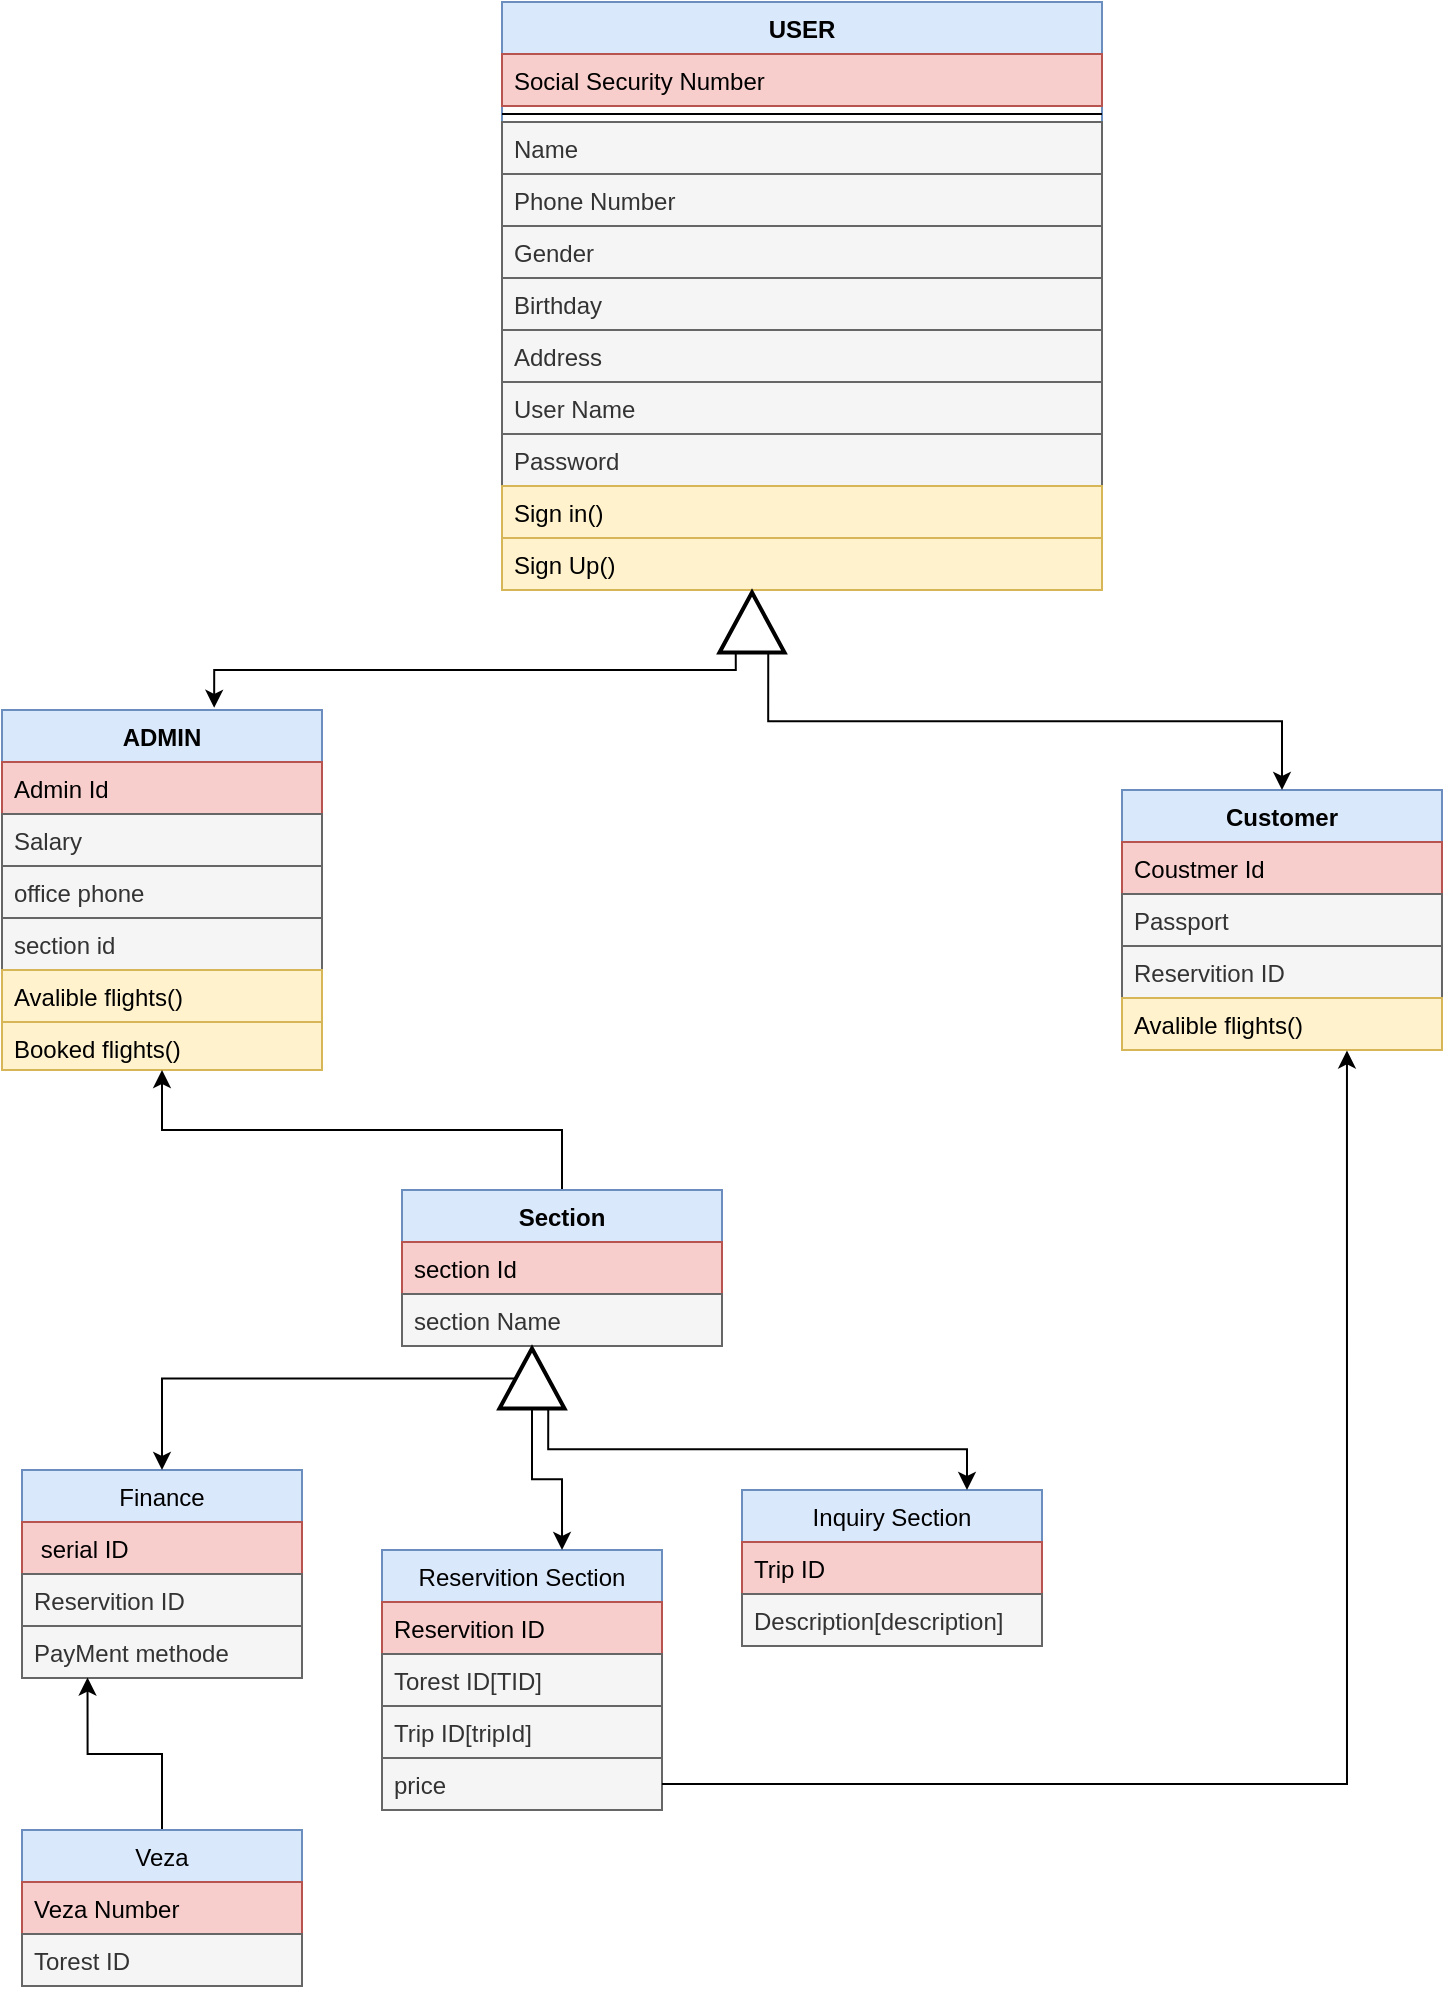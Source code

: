 <mxfile version="15.4.0" type="device"><diagram id="RKj2nMoShltvSRGNYtJf" name="Page-1"><mxGraphModel dx="1024" dy="592" grid="1" gridSize="10" guides="1" tooltips="1" connect="1" arrows="1" fold="1" page="1" pageScale="1" pageWidth="850" pageHeight="1100" math="0" shadow="0"><root><mxCell id="0"/><mxCell id="1" parent="0"/><mxCell id="Mr6nMcPRezqtpET8N30E-11" value="USER" style="swimlane;fontStyle=1;align=center;verticalAlign=top;childLayout=stackLayout;horizontal=1;startSize=26;horizontalStack=0;resizeParent=1;resizeParentMax=0;resizeLast=0;collapsible=1;marginBottom=0;fillColor=#dae8fc;strokeColor=#6c8ebf;fontColor=#000000;" vertex="1" parent="1"><mxGeometry x="260" y="36" width="300" height="294" as="geometry"/></mxCell><mxCell id="Mr6nMcPRezqtpET8N30E-12" value="Social Security Number" style="text;strokeColor=#b85450;fillColor=#f8cecc;align=left;verticalAlign=top;spacingLeft=4;spacingRight=4;overflow=hidden;rotatable=0;points=[[0,0.5],[1,0.5]];portConstraint=eastwest;" vertex="1" parent="Mr6nMcPRezqtpET8N30E-11"><mxGeometry y="26" width="300" height="26" as="geometry"/></mxCell><mxCell id="Mr6nMcPRezqtpET8N30E-13" value="" style="line;strokeWidth=1;fillColor=none;align=left;verticalAlign=middle;spacingTop=-1;spacingLeft=3;spacingRight=3;rotatable=0;labelPosition=right;points=[];portConstraint=eastwest;" vertex="1" parent="Mr6nMcPRezqtpET8N30E-11"><mxGeometry y="52" width="300" height="8" as="geometry"/></mxCell><mxCell id="Mr6nMcPRezqtpET8N30E-15" value="Name" style="text;strokeColor=#666666;fillColor=#f5f5f5;align=left;verticalAlign=top;spacingLeft=4;spacingRight=4;overflow=hidden;rotatable=0;points=[[0,0.5],[1,0.5]];portConstraint=eastwest;fontColor=#333333;" vertex="1" parent="Mr6nMcPRezqtpET8N30E-11"><mxGeometry y="60" width="300" height="26" as="geometry"/></mxCell><mxCell id="Mr6nMcPRezqtpET8N30E-16" value="Phone Number" style="text;strokeColor=#666666;fillColor=#f5f5f5;align=left;verticalAlign=top;spacingLeft=4;spacingRight=4;overflow=hidden;rotatable=0;points=[[0,0.5],[1,0.5]];portConstraint=eastwest;fontColor=#333333;" vertex="1" parent="Mr6nMcPRezqtpET8N30E-11"><mxGeometry y="86" width="300" height="26" as="geometry"/></mxCell><mxCell id="Mr6nMcPRezqtpET8N30E-17" value="Gender" style="text;strokeColor=#666666;fillColor=#f5f5f5;align=left;verticalAlign=top;spacingLeft=4;spacingRight=4;overflow=hidden;rotatable=0;points=[[0,0.5],[1,0.5]];portConstraint=eastwest;fontColor=#333333;" vertex="1" parent="Mr6nMcPRezqtpET8N30E-11"><mxGeometry y="112" width="300" height="26" as="geometry"/></mxCell><mxCell id="Mr6nMcPRezqtpET8N30E-18" value="Birthday" style="text;strokeColor=#666666;fillColor=#f5f5f5;align=left;verticalAlign=top;spacingLeft=4;spacingRight=4;overflow=hidden;rotatable=0;points=[[0,0.5],[1,0.5]];portConstraint=eastwest;fontColor=#333333;" vertex="1" parent="Mr6nMcPRezqtpET8N30E-11"><mxGeometry y="138" width="300" height="26" as="geometry"/></mxCell><mxCell id="Mr6nMcPRezqtpET8N30E-21" value="Address" style="text;strokeColor=#666666;fillColor=#f5f5f5;align=left;verticalAlign=top;spacingLeft=4;spacingRight=4;overflow=hidden;rotatable=0;points=[[0,0.5],[1,0.5]];portConstraint=eastwest;fontColor=#333333;" vertex="1" parent="Mr6nMcPRezqtpET8N30E-11"><mxGeometry y="164" width="300" height="26" as="geometry"/></mxCell><mxCell id="Mr6nMcPRezqtpET8N30E-19" value="User Name" style="text;strokeColor=#666666;fillColor=#f5f5f5;align=left;verticalAlign=top;spacingLeft=4;spacingRight=4;overflow=hidden;rotatable=0;points=[[0,0.5],[1,0.5]];portConstraint=eastwest;fontColor=#333333;" vertex="1" parent="Mr6nMcPRezqtpET8N30E-11"><mxGeometry y="190" width="300" height="26" as="geometry"/></mxCell><mxCell id="Mr6nMcPRezqtpET8N30E-20" value="Password" style="text;strokeColor=#666666;fillColor=#f5f5f5;align=left;verticalAlign=top;spacingLeft=4;spacingRight=4;overflow=hidden;rotatable=0;points=[[0,0.5],[1,0.5]];portConstraint=eastwest;fontColor=#333333;" vertex="1" parent="Mr6nMcPRezqtpET8N30E-11"><mxGeometry y="216" width="300" height="26" as="geometry"/></mxCell><mxCell id="Mr6nMcPRezqtpET8N30E-14" value="Sign in()" style="text;strokeColor=#d6b656;fillColor=#fff2cc;align=left;verticalAlign=top;spacingLeft=4;spacingRight=4;overflow=hidden;rotatable=0;points=[[0,0.5],[1,0.5]];portConstraint=eastwest;" vertex="1" parent="Mr6nMcPRezqtpET8N30E-11"><mxGeometry y="242" width="300" height="26" as="geometry"/></mxCell><mxCell id="Mr6nMcPRezqtpET8N30E-22" value="Sign Up()" style="text;strokeColor=#d6b656;fillColor=#fff2cc;align=left;verticalAlign=top;spacingLeft=4;spacingRight=4;overflow=hidden;rotatable=0;points=[[0,0.5],[1,0.5]];portConstraint=eastwest;" vertex="1" parent="Mr6nMcPRezqtpET8N30E-11"><mxGeometry y="268" width="300" height="26" as="geometry"/></mxCell><mxCell id="Mr6nMcPRezqtpET8N30E-24" value="Customer" style="swimlane;fontStyle=1;align=center;verticalAlign=top;childLayout=stackLayout;horizontal=1;startSize=26;horizontalStack=0;resizeParent=1;resizeParentMax=0;resizeLast=0;collapsible=1;marginBottom=0;fillColor=#dae8fc;strokeColor=#6c8ebf;" vertex="1" parent="1"><mxGeometry x="570" y="430" width="160" height="130" as="geometry"/></mxCell><mxCell id="Mr6nMcPRezqtpET8N30E-25" value="Coustmer Id" style="text;strokeColor=#b85450;fillColor=#f8cecc;align=left;verticalAlign=top;spacingLeft=4;spacingRight=4;overflow=hidden;rotatable=0;points=[[0,0.5],[1,0.5]];portConstraint=eastwest;" vertex="1" parent="Mr6nMcPRezqtpET8N30E-24"><mxGeometry y="26" width="160" height="26" as="geometry"/></mxCell><mxCell id="Mr6nMcPRezqtpET8N30E-51" value="Passport" style="text;strokeColor=#666666;fillColor=#f5f5f5;align=left;verticalAlign=top;spacingLeft=4;spacingRight=4;overflow=hidden;rotatable=0;points=[[0,0.5],[1,0.5]];portConstraint=eastwest;fontColor=#333333;" vertex="1" parent="Mr6nMcPRezqtpET8N30E-24"><mxGeometry y="52" width="160" height="26" as="geometry"/></mxCell><mxCell id="Mr6nMcPRezqtpET8N30E-45" value="Reservition ID" style="text;strokeColor=#666666;fillColor=#f5f5f5;align=left;verticalAlign=top;spacingLeft=4;spacingRight=4;overflow=hidden;rotatable=0;points=[[0,0.5],[1,0.5]];portConstraint=eastwest;fontColor=#333333;" vertex="1" parent="Mr6nMcPRezqtpET8N30E-24"><mxGeometry y="78" width="160" height="26" as="geometry"/></mxCell><mxCell id="Mr6nMcPRezqtpET8N30E-27" value="Avalible flights()" style="text;strokeColor=#d6b656;fillColor=#fff2cc;align=left;verticalAlign=top;spacingLeft=4;spacingRight=4;overflow=hidden;rotatable=0;points=[[0,0.5],[1,0.5]];portConstraint=eastwest;" vertex="1" parent="Mr6nMcPRezqtpET8N30E-24"><mxGeometry y="104" width="160" height="26" as="geometry"/></mxCell><mxCell id="Mr6nMcPRezqtpET8N30E-28" value="ADMIN" style="swimlane;fontStyle=1;align=center;verticalAlign=top;childLayout=stackLayout;horizontal=1;startSize=26;horizontalStack=0;resizeParent=1;resizeParentMax=0;resizeLast=0;collapsible=1;marginBottom=0;fillColor=#dae8fc;strokeColor=#6c8ebf;" vertex="1" parent="1"><mxGeometry x="10" y="390" width="160" height="180" as="geometry"/></mxCell><mxCell id="Mr6nMcPRezqtpET8N30E-50" value="Admin Id" style="text;strokeColor=#b85450;fillColor=#f8cecc;align=left;verticalAlign=top;spacingLeft=4;spacingRight=4;overflow=hidden;rotatable=0;points=[[0,0.5],[1,0.5]];portConstraint=eastwest;" vertex="1" parent="Mr6nMcPRezqtpET8N30E-28"><mxGeometry y="26" width="160" height="26" as="geometry"/></mxCell><mxCell id="Mr6nMcPRezqtpET8N30E-29" value="Salary" style="text;strokeColor=#666666;fillColor=#f5f5f5;align=left;verticalAlign=top;spacingLeft=4;spacingRight=4;overflow=hidden;rotatable=0;points=[[0,0.5],[1,0.5]];portConstraint=eastwest;fontColor=#333333;" vertex="1" parent="Mr6nMcPRezqtpET8N30E-28"><mxGeometry y="52" width="160" height="26" as="geometry"/></mxCell><mxCell id="Mr6nMcPRezqtpET8N30E-38" value="office phone" style="text;strokeColor=#666666;fillColor=#f5f5f5;align=left;verticalAlign=top;spacingLeft=4;spacingRight=4;overflow=hidden;rotatable=0;points=[[0,0.5],[1,0.5]];portConstraint=eastwest;fontColor=#333333;" vertex="1" parent="Mr6nMcPRezqtpET8N30E-28"><mxGeometry y="78" width="160" height="26" as="geometry"/></mxCell><mxCell id="Mr6nMcPRezqtpET8N30E-39" value="section id" style="text;strokeColor=#666666;fillColor=#f5f5f5;align=left;verticalAlign=top;spacingLeft=4;spacingRight=4;overflow=hidden;rotatable=0;points=[[0,0.5],[1,0.5]];portConstraint=eastwest;fontColor=#333333;" vertex="1" parent="Mr6nMcPRezqtpET8N30E-28"><mxGeometry y="104" width="160" height="26" as="geometry"/></mxCell><mxCell id="Mr6nMcPRezqtpET8N30E-31" value="Avalible flights()" style="text;strokeColor=#d6b656;fillColor=#fff2cc;align=left;verticalAlign=top;spacingLeft=4;spacingRight=4;overflow=hidden;rotatable=0;points=[[0,0.5],[1,0.5]];portConstraint=eastwest;" vertex="1" parent="Mr6nMcPRezqtpET8N30E-28"><mxGeometry y="130" width="160" height="26" as="geometry"/></mxCell><mxCell id="Mr6nMcPRezqtpET8N30E-40" value="Booked flights()" style="text;strokeColor=#d6b656;fillColor=#fff2cc;align=left;verticalAlign=top;spacingLeft=4;spacingRight=4;overflow=hidden;rotatable=0;points=[[0,0.5],[1,0.5]];portConstraint=eastwest;" vertex="1" parent="Mr6nMcPRezqtpET8N30E-28"><mxGeometry y="156" width="160" height="24" as="geometry"/></mxCell><mxCell id="Mr6nMcPRezqtpET8N30E-83" style="edgeStyle=orthogonalEdgeStyle;rounded=0;orthogonalLoop=1;jettySize=auto;html=1;exitX=0;exitY=0.75;exitDx=0;exitDy=0;entryX=0.5;entryY=0;entryDx=0;entryDy=0;fontColor=#000000;" edge="1" parent="1" source="Mr6nMcPRezqtpET8N30E-32" target="Mr6nMcPRezqtpET8N30E-24"><mxGeometry relative="1" as="geometry"/></mxCell><mxCell id="Mr6nMcPRezqtpET8N30E-84" style="edgeStyle=orthogonalEdgeStyle;rounded=0;orthogonalLoop=1;jettySize=auto;html=1;exitX=0;exitY=0.25;exitDx=0;exitDy=0;entryX=0.663;entryY=-0.006;entryDx=0;entryDy=0;entryPerimeter=0;fontColor=#000000;" edge="1" parent="1" source="Mr6nMcPRezqtpET8N30E-32" target="Mr6nMcPRezqtpET8N30E-28"><mxGeometry relative="1" as="geometry"><Array as="points"><mxPoint x="377" y="370"/><mxPoint x="116" y="370"/></Array></mxGeometry></mxCell><mxCell id="Mr6nMcPRezqtpET8N30E-32" value="" style="triangle;whiteSpace=wrap;html=1;fontColor=#000000;strokeWidth=2;gradientColor=none;rotation=-90;" vertex="1" parent="1"><mxGeometry x="370" y="330" width="30" height="32.5" as="geometry"/></mxCell><mxCell id="Mr6nMcPRezqtpET8N30E-106" style="edgeStyle=orthogonalEdgeStyle;rounded=0;orthogonalLoop=1;jettySize=auto;html=1;exitX=0.5;exitY=0;exitDx=0;exitDy=0;entryX=0.5;entryY=1;entryDx=0;entryDy=0;entryPerimeter=0;fontColor=#000000;" edge="1" parent="1" source="Mr6nMcPRezqtpET8N30E-52" target="Mr6nMcPRezqtpET8N30E-40"><mxGeometry relative="1" as="geometry"/></mxCell><mxCell id="Mr6nMcPRezqtpET8N30E-52" value="Section" style="swimlane;fontStyle=1;align=center;verticalAlign=top;childLayout=stackLayout;horizontal=1;startSize=26;horizontalStack=0;resizeParent=1;resizeParentMax=0;resizeLast=0;collapsible=1;marginBottom=0;fillColor=#dae8fc;strokeColor=#6c8ebf;" vertex="1" parent="1"><mxGeometry x="210" y="630" width="160" height="78" as="geometry"/></mxCell><mxCell id="Mr6nMcPRezqtpET8N30E-53" value="section Id" style="text;strokeColor=#b85450;fillColor=#f8cecc;align=left;verticalAlign=top;spacingLeft=4;spacingRight=4;overflow=hidden;rotatable=0;points=[[0,0.5],[1,0.5]];portConstraint=eastwest;" vertex="1" parent="Mr6nMcPRezqtpET8N30E-52"><mxGeometry y="26" width="160" height="26" as="geometry"/></mxCell><mxCell id="Mr6nMcPRezqtpET8N30E-57" value="section Name" style="text;strokeColor=#666666;fillColor=#f5f5f5;align=left;verticalAlign=top;spacingLeft=4;spacingRight=4;overflow=hidden;rotatable=0;points=[[0,0.5],[1,0.5]];portConstraint=eastwest;fontColor=#333333;" vertex="1" parent="Mr6nMcPRezqtpET8N30E-52"><mxGeometry y="52" width="160" height="26" as="geometry"/></mxCell><mxCell id="Mr6nMcPRezqtpET8N30E-65" value="Inquiry Section" style="swimlane;fontStyle=0;childLayout=stackLayout;horizontal=1;startSize=26;fillColor=#dae8fc;horizontalStack=0;resizeParent=1;resizeParentMax=0;resizeLast=0;collapsible=1;marginBottom=0;strokeColor=#6c8ebf;" vertex="1" parent="1"><mxGeometry x="380" y="780" width="150" height="78" as="geometry"/></mxCell><mxCell id="Mr6nMcPRezqtpET8N30E-66" value="Trip ID" style="text;strokeColor=#b85450;fillColor=#f8cecc;align=left;verticalAlign=top;spacingLeft=4;spacingRight=4;overflow=hidden;rotatable=0;points=[[0,0.5],[1,0.5]];portConstraint=eastwest;" vertex="1" parent="Mr6nMcPRezqtpET8N30E-65"><mxGeometry y="26" width="150" height="26" as="geometry"/></mxCell><mxCell id="Mr6nMcPRezqtpET8N30E-67" value="Description[description]" style="text;strokeColor=#666666;fillColor=#f5f5f5;align=left;verticalAlign=top;spacingLeft=4;spacingRight=4;overflow=hidden;rotatable=0;points=[[0,0.5],[1,0.5]];portConstraint=eastwest;fontColor=#333333;" vertex="1" parent="Mr6nMcPRezqtpET8N30E-65"><mxGeometry y="52" width="150" height="26" as="geometry"/></mxCell><mxCell id="Mr6nMcPRezqtpET8N30E-68" value="Reservition Section" style="swimlane;fontStyle=0;childLayout=stackLayout;horizontal=1;startSize=26;fillColor=#dae8fc;horizontalStack=0;resizeParent=1;resizeParentMax=0;resizeLast=0;collapsible=1;marginBottom=0;strokeColor=#6c8ebf;" vertex="1" parent="1"><mxGeometry x="200" y="810" width="140" height="130" as="geometry"/></mxCell><mxCell id="Mr6nMcPRezqtpET8N30E-69" value="Reservition ID" style="text;strokeColor=#b85450;fillColor=#f8cecc;align=left;verticalAlign=top;spacingLeft=4;spacingRight=4;overflow=hidden;rotatable=0;points=[[0,0.5],[1,0.5]];portConstraint=eastwest;" vertex="1" parent="Mr6nMcPRezqtpET8N30E-68"><mxGeometry y="26" width="140" height="26" as="geometry"/></mxCell><mxCell id="Mr6nMcPRezqtpET8N30E-70" value="Torest ID[TID]&#10;" style="text;strokeColor=#666666;fillColor=#f5f5f5;align=left;verticalAlign=top;spacingLeft=4;spacingRight=4;overflow=hidden;rotatable=0;points=[[0,0.5],[1,0.5]];portConstraint=eastwest;fontColor=#333333;" vertex="1" parent="Mr6nMcPRezqtpET8N30E-68"><mxGeometry y="52" width="140" height="26" as="geometry"/></mxCell><mxCell id="Mr6nMcPRezqtpET8N30E-71" value="Trip ID[tripId]&#10;" style="text;strokeColor=#666666;fillColor=#f5f5f5;align=left;verticalAlign=top;spacingLeft=4;spacingRight=4;overflow=hidden;rotatable=0;points=[[0,0.5],[1,0.5]];portConstraint=eastwest;fontColor=#333333;" vertex="1" parent="Mr6nMcPRezqtpET8N30E-68"><mxGeometry y="78" width="140" height="26" as="geometry"/></mxCell><mxCell id="Mr6nMcPRezqtpET8N30E-72" value="price" style="text;strokeColor=#666666;fillColor=#f5f5f5;align=left;verticalAlign=top;spacingLeft=4;spacingRight=4;overflow=hidden;rotatable=0;points=[[0,0.5],[1,0.5]];portConstraint=eastwest;fontColor=#333333;" vertex="1" parent="Mr6nMcPRezqtpET8N30E-68"><mxGeometry y="104" width="140" height="26" as="geometry"/></mxCell><mxCell id="Mr6nMcPRezqtpET8N30E-73" value="Finance" style="swimlane;fontStyle=0;childLayout=stackLayout;horizontal=1;startSize=26;fillColor=#dae8fc;horizontalStack=0;resizeParent=1;resizeParentMax=0;resizeLast=0;collapsible=1;marginBottom=0;strokeColor=#6c8ebf;" vertex="1" parent="1"><mxGeometry x="20" y="770" width="140" height="104" as="geometry"/></mxCell><mxCell id="Mr6nMcPRezqtpET8N30E-76" value=" serial ID" style="text;strokeColor=#b85450;fillColor=#f8cecc;align=left;verticalAlign=top;spacingLeft=4;spacingRight=4;overflow=hidden;rotatable=0;points=[[0,0.5],[1,0.5]];portConstraint=eastwest;" vertex="1" parent="Mr6nMcPRezqtpET8N30E-73"><mxGeometry y="26" width="140" height="26" as="geometry"/></mxCell><mxCell id="Mr6nMcPRezqtpET8N30E-74" value="Reservition ID" style="text;strokeColor=#666666;fillColor=#f5f5f5;align=left;verticalAlign=top;spacingLeft=4;spacingRight=4;overflow=hidden;rotatable=0;points=[[0,0.5],[1,0.5]];portConstraint=eastwest;fontColor=#333333;" vertex="1" parent="Mr6nMcPRezqtpET8N30E-73"><mxGeometry y="52" width="140" height="26" as="geometry"/></mxCell><mxCell id="Mr6nMcPRezqtpET8N30E-75" value="PayMent methode" style="text;strokeColor=#666666;fillColor=#f5f5f5;align=left;verticalAlign=top;spacingLeft=4;spacingRight=4;overflow=hidden;rotatable=0;points=[[0,0.5],[1,0.5]];portConstraint=eastwest;fontColor=#333333;" vertex="1" parent="Mr6nMcPRezqtpET8N30E-73"><mxGeometry y="78" width="140" height="26" as="geometry"/></mxCell><mxCell id="Mr6nMcPRezqtpET8N30E-80" style="edgeStyle=orthogonalEdgeStyle;rounded=0;orthogonalLoop=1;jettySize=auto;html=1;exitX=0;exitY=0.5;exitDx=0;exitDy=0;entryX=0.643;entryY=0;entryDx=0;entryDy=0;entryPerimeter=0;fontColor=#000000;" edge="1" parent="1" source="Mr6nMcPRezqtpET8N30E-77" target="Mr6nMcPRezqtpET8N30E-68"><mxGeometry relative="1" as="geometry"/></mxCell><mxCell id="Mr6nMcPRezqtpET8N30E-101" style="edgeStyle=orthogonalEdgeStyle;rounded=0;orthogonalLoop=1;jettySize=auto;html=1;exitX=0;exitY=0.75;exitDx=0;exitDy=0;entryX=0.75;entryY=0;entryDx=0;entryDy=0;fontColor=#000000;" edge="1" parent="1" source="Mr6nMcPRezqtpET8N30E-77" target="Mr6nMcPRezqtpET8N30E-65"><mxGeometry relative="1" as="geometry"/></mxCell><mxCell id="Mr6nMcPRezqtpET8N30E-102" style="edgeStyle=orthogonalEdgeStyle;rounded=0;orthogonalLoop=1;jettySize=auto;html=1;exitX=0.5;exitY=0;exitDx=0;exitDy=0;fontColor=#000000;" edge="1" parent="1" source="Mr6nMcPRezqtpET8N30E-77" target="Mr6nMcPRezqtpET8N30E-73"><mxGeometry relative="1" as="geometry"/></mxCell><mxCell id="Mr6nMcPRezqtpET8N30E-77" value="" style="triangle;whiteSpace=wrap;html=1;fontColor=#000000;strokeWidth=2;gradientColor=none;rotation=-90;" vertex="1" parent="1"><mxGeometry x="260" y="708" width="30" height="32.5" as="geometry"/></mxCell><mxCell id="Mr6nMcPRezqtpET8N30E-103" style="edgeStyle=orthogonalEdgeStyle;rounded=0;orthogonalLoop=1;jettySize=auto;html=1;exitX=0.5;exitY=0;exitDx=0;exitDy=0;entryX=0.234;entryY=0.992;entryDx=0;entryDy=0;entryPerimeter=0;fontColor=#000000;" edge="1" parent="1" source="Mr6nMcPRezqtpET8N30E-90" target="Mr6nMcPRezqtpET8N30E-75"><mxGeometry relative="1" as="geometry"/></mxCell><mxCell id="Mr6nMcPRezqtpET8N30E-90" value="Veza" style="swimlane;fontStyle=0;childLayout=stackLayout;horizontal=1;startSize=26;fillColor=#dae8fc;horizontalStack=0;resizeParent=1;resizeParentMax=0;resizeLast=0;collapsible=1;marginBottom=0;strokeColor=#6c8ebf;" vertex="1" parent="1"><mxGeometry x="20" y="950" width="140" height="78" as="geometry"/></mxCell><mxCell id="Mr6nMcPRezqtpET8N30E-91" value="Veza Number" style="text;strokeColor=#b85450;fillColor=#f8cecc;align=left;verticalAlign=top;spacingLeft=4;spacingRight=4;overflow=hidden;rotatable=0;points=[[0,0.5],[1,0.5]];portConstraint=eastwest;" vertex="1" parent="Mr6nMcPRezqtpET8N30E-90"><mxGeometry y="26" width="140" height="26" as="geometry"/></mxCell><mxCell id="Mr6nMcPRezqtpET8N30E-92" value="Torest ID" style="text;strokeColor=#666666;fillColor=#f5f5f5;align=left;verticalAlign=top;spacingLeft=4;spacingRight=4;overflow=hidden;rotatable=0;points=[[0,0.5],[1,0.5]];portConstraint=eastwest;fontColor=#333333;" vertex="1" parent="Mr6nMcPRezqtpET8N30E-90"><mxGeometry y="52" width="140" height="26" as="geometry"/></mxCell><mxCell id="Mr6nMcPRezqtpET8N30E-99" style="edgeStyle=orthogonalEdgeStyle;rounded=0;orthogonalLoop=1;jettySize=auto;html=1;exitX=1;exitY=0.5;exitDx=0;exitDy=0;entryX=0.703;entryY=1.008;entryDx=0;entryDy=0;entryPerimeter=0;fontColor=#000000;" edge="1" parent="1" source="Mr6nMcPRezqtpET8N30E-72" target="Mr6nMcPRezqtpET8N30E-27"><mxGeometry relative="1" as="geometry"/></mxCell></root></mxGraphModel></diagram></mxfile>